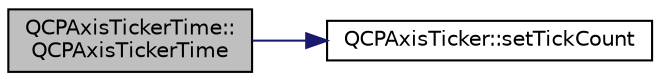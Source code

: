 digraph "QCPAxisTickerTime::QCPAxisTickerTime"
{
 // LATEX_PDF_SIZE
  edge [fontname="Helvetica",fontsize="10",labelfontname="Helvetica",labelfontsize="10"];
  node [fontname="Helvetica",fontsize="10",shape=record];
  rankdir="LR";
  Node1 [label="QCPAxisTickerTime::\lQCPAxisTickerTime",height=0.2,width=0.4,color="black", fillcolor="grey75", style="filled", fontcolor="black",tooltip=" "];
  Node1 -> Node2 [color="midnightblue",fontsize="10",style="solid",fontname="Helvetica"];
  Node2 [label="QCPAxisTicker::setTickCount",height=0.2,width=0.4,color="black", fillcolor="white", style="filled",URL="$classQCPAxisTicker.html#a47752abba8293e6dc18491501ae34008",tooltip=" "];
}
